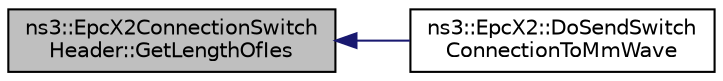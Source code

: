digraph "ns3::EpcX2ConnectionSwitchHeader::GetLengthOfIes"
{
  edge [fontname="Helvetica",fontsize="10",labelfontname="Helvetica",labelfontsize="10"];
  node [fontname="Helvetica",fontsize="10",shape=record];
  rankdir="LR";
  Node1 [label="ns3::EpcX2ConnectionSwitch\lHeader::GetLengthOfIes",height=0.2,width=0.4,color="black", fillcolor="grey75", style="filled", fontcolor="black"];
  Node1 -> Node2 [dir="back",color="midnightblue",fontsize="10",style="solid"];
  Node2 [label="ns3::EpcX2::DoSendSwitch\lConnectionToMmWave",height=0.2,width=0.4,color="black", fillcolor="white", style="filled",URL="$df/d1e/classns3_1_1EpcX2.html#abf288cbe6a364c4e9da3329f96dacfc5"];
}
